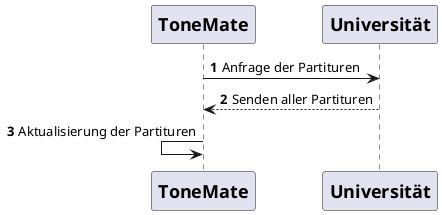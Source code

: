 @startuml
autonumber
participant ToneMate [
    =ToneMate
]

participant Uni [
    =Universität
]

ToneMate -> Uni: Anfrage der Partituren
ToneMate <-- Uni: Senden aller Partituren

ToneMate <- ToneMate: Aktualisierung der Partituren

@enduml